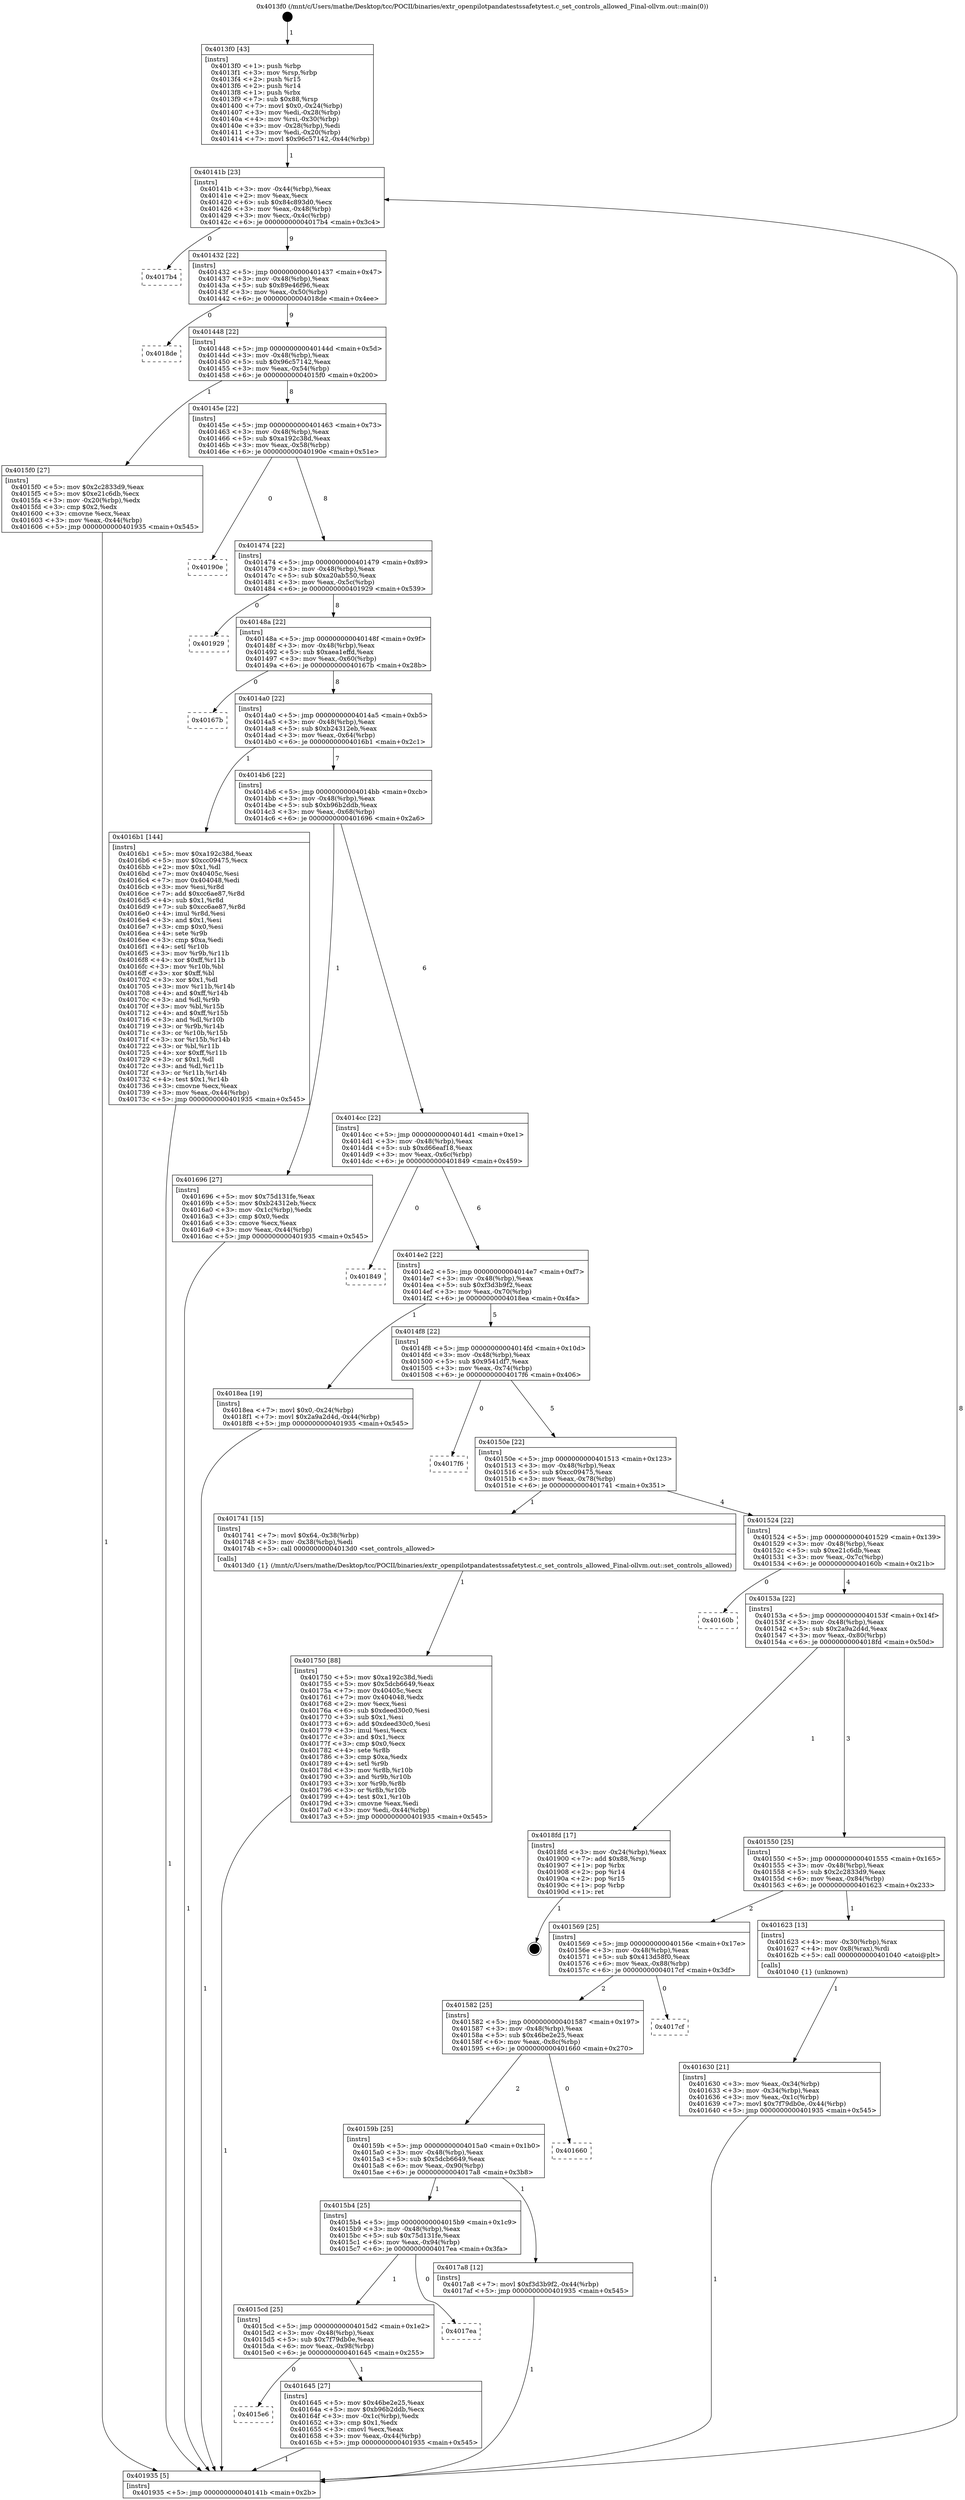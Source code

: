 digraph "0x4013f0" {
  label = "0x4013f0 (/mnt/c/Users/mathe/Desktop/tcc/POCII/binaries/extr_openpilotpandatestssafetytest.c_set_controls_allowed_Final-ollvm.out::main(0))"
  labelloc = "t"
  node[shape=record]

  Entry [label="",width=0.3,height=0.3,shape=circle,fillcolor=black,style=filled]
  "0x40141b" [label="{
     0x40141b [23]\l
     | [instrs]\l
     &nbsp;&nbsp;0x40141b \<+3\>: mov -0x44(%rbp),%eax\l
     &nbsp;&nbsp;0x40141e \<+2\>: mov %eax,%ecx\l
     &nbsp;&nbsp;0x401420 \<+6\>: sub $0x84c893d0,%ecx\l
     &nbsp;&nbsp;0x401426 \<+3\>: mov %eax,-0x48(%rbp)\l
     &nbsp;&nbsp;0x401429 \<+3\>: mov %ecx,-0x4c(%rbp)\l
     &nbsp;&nbsp;0x40142c \<+6\>: je 00000000004017b4 \<main+0x3c4\>\l
  }"]
  "0x4017b4" [label="{
     0x4017b4\l
  }", style=dashed]
  "0x401432" [label="{
     0x401432 [22]\l
     | [instrs]\l
     &nbsp;&nbsp;0x401432 \<+5\>: jmp 0000000000401437 \<main+0x47\>\l
     &nbsp;&nbsp;0x401437 \<+3\>: mov -0x48(%rbp),%eax\l
     &nbsp;&nbsp;0x40143a \<+5\>: sub $0x89e46f96,%eax\l
     &nbsp;&nbsp;0x40143f \<+3\>: mov %eax,-0x50(%rbp)\l
     &nbsp;&nbsp;0x401442 \<+6\>: je 00000000004018de \<main+0x4ee\>\l
  }"]
  Exit [label="",width=0.3,height=0.3,shape=circle,fillcolor=black,style=filled,peripheries=2]
  "0x4018de" [label="{
     0x4018de\l
  }", style=dashed]
  "0x401448" [label="{
     0x401448 [22]\l
     | [instrs]\l
     &nbsp;&nbsp;0x401448 \<+5\>: jmp 000000000040144d \<main+0x5d\>\l
     &nbsp;&nbsp;0x40144d \<+3\>: mov -0x48(%rbp),%eax\l
     &nbsp;&nbsp;0x401450 \<+5\>: sub $0x96c57142,%eax\l
     &nbsp;&nbsp;0x401455 \<+3\>: mov %eax,-0x54(%rbp)\l
     &nbsp;&nbsp;0x401458 \<+6\>: je 00000000004015f0 \<main+0x200\>\l
  }"]
  "0x401750" [label="{
     0x401750 [88]\l
     | [instrs]\l
     &nbsp;&nbsp;0x401750 \<+5\>: mov $0xa192c38d,%edi\l
     &nbsp;&nbsp;0x401755 \<+5\>: mov $0x5dcb6649,%eax\l
     &nbsp;&nbsp;0x40175a \<+7\>: mov 0x40405c,%ecx\l
     &nbsp;&nbsp;0x401761 \<+7\>: mov 0x404048,%edx\l
     &nbsp;&nbsp;0x401768 \<+2\>: mov %ecx,%esi\l
     &nbsp;&nbsp;0x40176a \<+6\>: sub $0xdeed30c0,%esi\l
     &nbsp;&nbsp;0x401770 \<+3\>: sub $0x1,%esi\l
     &nbsp;&nbsp;0x401773 \<+6\>: add $0xdeed30c0,%esi\l
     &nbsp;&nbsp;0x401779 \<+3\>: imul %esi,%ecx\l
     &nbsp;&nbsp;0x40177c \<+3\>: and $0x1,%ecx\l
     &nbsp;&nbsp;0x40177f \<+3\>: cmp $0x0,%ecx\l
     &nbsp;&nbsp;0x401782 \<+4\>: sete %r8b\l
     &nbsp;&nbsp;0x401786 \<+3\>: cmp $0xa,%edx\l
     &nbsp;&nbsp;0x401789 \<+4\>: setl %r9b\l
     &nbsp;&nbsp;0x40178d \<+3\>: mov %r8b,%r10b\l
     &nbsp;&nbsp;0x401790 \<+3\>: and %r9b,%r10b\l
     &nbsp;&nbsp;0x401793 \<+3\>: xor %r9b,%r8b\l
     &nbsp;&nbsp;0x401796 \<+3\>: or %r8b,%r10b\l
     &nbsp;&nbsp;0x401799 \<+4\>: test $0x1,%r10b\l
     &nbsp;&nbsp;0x40179d \<+3\>: cmovne %eax,%edi\l
     &nbsp;&nbsp;0x4017a0 \<+3\>: mov %edi,-0x44(%rbp)\l
     &nbsp;&nbsp;0x4017a3 \<+5\>: jmp 0000000000401935 \<main+0x545\>\l
  }"]
  "0x4015f0" [label="{
     0x4015f0 [27]\l
     | [instrs]\l
     &nbsp;&nbsp;0x4015f0 \<+5\>: mov $0x2c2833d9,%eax\l
     &nbsp;&nbsp;0x4015f5 \<+5\>: mov $0xe21c6db,%ecx\l
     &nbsp;&nbsp;0x4015fa \<+3\>: mov -0x20(%rbp),%edx\l
     &nbsp;&nbsp;0x4015fd \<+3\>: cmp $0x2,%edx\l
     &nbsp;&nbsp;0x401600 \<+3\>: cmovne %ecx,%eax\l
     &nbsp;&nbsp;0x401603 \<+3\>: mov %eax,-0x44(%rbp)\l
     &nbsp;&nbsp;0x401606 \<+5\>: jmp 0000000000401935 \<main+0x545\>\l
  }"]
  "0x40145e" [label="{
     0x40145e [22]\l
     | [instrs]\l
     &nbsp;&nbsp;0x40145e \<+5\>: jmp 0000000000401463 \<main+0x73\>\l
     &nbsp;&nbsp;0x401463 \<+3\>: mov -0x48(%rbp),%eax\l
     &nbsp;&nbsp;0x401466 \<+5\>: sub $0xa192c38d,%eax\l
     &nbsp;&nbsp;0x40146b \<+3\>: mov %eax,-0x58(%rbp)\l
     &nbsp;&nbsp;0x40146e \<+6\>: je 000000000040190e \<main+0x51e\>\l
  }"]
  "0x401935" [label="{
     0x401935 [5]\l
     | [instrs]\l
     &nbsp;&nbsp;0x401935 \<+5\>: jmp 000000000040141b \<main+0x2b\>\l
  }"]
  "0x4013f0" [label="{
     0x4013f0 [43]\l
     | [instrs]\l
     &nbsp;&nbsp;0x4013f0 \<+1\>: push %rbp\l
     &nbsp;&nbsp;0x4013f1 \<+3\>: mov %rsp,%rbp\l
     &nbsp;&nbsp;0x4013f4 \<+2\>: push %r15\l
     &nbsp;&nbsp;0x4013f6 \<+2\>: push %r14\l
     &nbsp;&nbsp;0x4013f8 \<+1\>: push %rbx\l
     &nbsp;&nbsp;0x4013f9 \<+7\>: sub $0x88,%rsp\l
     &nbsp;&nbsp;0x401400 \<+7\>: movl $0x0,-0x24(%rbp)\l
     &nbsp;&nbsp;0x401407 \<+3\>: mov %edi,-0x28(%rbp)\l
     &nbsp;&nbsp;0x40140a \<+4\>: mov %rsi,-0x30(%rbp)\l
     &nbsp;&nbsp;0x40140e \<+3\>: mov -0x28(%rbp),%edi\l
     &nbsp;&nbsp;0x401411 \<+3\>: mov %edi,-0x20(%rbp)\l
     &nbsp;&nbsp;0x401414 \<+7\>: movl $0x96c57142,-0x44(%rbp)\l
  }"]
  "0x4015e6" [label="{
     0x4015e6\l
  }", style=dashed]
  "0x40190e" [label="{
     0x40190e\l
  }", style=dashed]
  "0x401474" [label="{
     0x401474 [22]\l
     | [instrs]\l
     &nbsp;&nbsp;0x401474 \<+5\>: jmp 0000000000401479 \<main+0x89\>\l
     &nbsp;&nbsp;0x401479 \<+3\>: mov -0x48(%rbp),%eax\l
     &nbsp;&nbsp;0x40147c \<+5\>: sub $0xa20ab550,%eax\l
     &nbsp;&nbsp;0x401481 \<+3\>: mov %eax,-0x5c(%rbp)\l
     &nbsp;&nbsp;0x401484 \<+6\>: je 0000000000401929 \<main+0x539\>\l
  }"]
  "0x401645" [label="{
     0x401645 [27]\l
     | [instrs]\l
     &nbsp;&nbsp;0x401645 \<+5\>: mov $0x46be2e25,%eax\l
     &nbsp;&nbsp;0x40164a \<+5\>: mov $0xb96b2ddb,%ecx\l
     &nbsp;&nbsp;0x40164f \<+3\>: mov -0x1c(%rbp),%edx\l
     &nbsp;&nbsp;0x401652 \<+3\>: cmp $0x1,%edx\l
     &nbsp;&nbsp;0x401655 \<+3\>: cmovl %ecx,%eax\l
     &nbsp;&nbsp;0x401658 \<+3\>: mov %eax,-0x44(%rbp)\l
     &nbsp;&nbsp;0x40165b \<+5\>: jmp 0000000000401935 \<main+0x545\>\l
  }"]
  "0x401929" [label="{
     0x401929\l
  }", style=dashed]
  "0x40148a" [label="{
     0x40148a [22]\l
     | [instrs]\l
     &nbsp;&nbsp;0x40148a \<+5\>: jmp 000000000040148f \<main+0x9f\>\l
     &nbsp;&nbsp;0x40148f \<+3\>: mov -0x48(%rbp),%eax\l
     &nbsp;&nbsp;0x401492 \<+5\>: sub $0xaea1effd,%eax\l
     &nbsp;&nbsp;0x401497 \<+3\>: mov %eax,-0x60(%rbp)\l
     &nbsp;&nbsp;0x40149a \<+6\>: je 000000000040167b \<main+0x28b\>\l
  }"]
  "0x4015cd" [label="{
     0x4015cd [25]\l
     | [instrs]\l
     &nbsp;&nbsp;0x4015cd \<+5\>: jmp 00000000004015d2 \<main+0x1e2\>\l
     &nbsp;&nbsp;0x4015d2 \<+3\>: mov -0x48(%rbp),%eax\l
     &nbsp;&nbsp;0x4015d5 \<+5\>: sub $0x7f79db0e,%eax\l
     &nbsp;&nbsp;0x4015da \<+6\>: mov %eax,-0x98(%rbp)\l
     &nbsp;&nbsp;0x4015e0 \<+6\>: je 0000000000401645 \<main+0x255\>\l
  }"]
  "0x40167b" [label="{
     0x40167b\l
  }", style=dashed]
  "0x4014a0" [label="{
     0x4014a0 [22]\l
     | [instrs]\l
     &nbsp;&nbsp;0x4014a0 \<+5\>: jmp 00000000004014a5 \<main+0xb5\>\l
     &nbsp;&nbsp;0x4014a5 \<+3\>: mov -0x48(%rbp),%eax\l
     &nbsp;&nbsp;0x4014a8 \<+5\>: sub $0xb24312eb,%eax\l
     &nbsp;&nbsp;0x4014ad \<+3\>: mov %eax,-0x64(%rbp)\l
     &nbsp;&nbsp;0x4014b0 \<+6\>: je 00000000004016b1 \<main+0x2c1\>\l
  }"]
  "0x4017ea" [label="{
     0x4017ea\l
  }", style=dashed]
  "0x4016b1" [label="{
     0x4016b1 [144]\l
     | [instrs]\l
     &nbsp;&nbsp;0x4016b1 \<+5\>: mov $0xa192c38d,%eax\l
     &nbsp;&nbsp;0x4016b6 \<+5\>: mov $0xcc09475,%ecx\l
     &nbsp;&nbsp;0x4016bb \<+2\>: mov $0x1,%dl\l
     &nbsp;&nbsp;0x4016bd \<+7\>: mov 0x40405c,%esi\l
     &nbsp;&nbsp;0x4016c4 \<+7\>: mov 0x404048,%edi\l
     &nbsp;&nbsp;0x4016cb \<+3\>: mov %esi,%r8d\l
     &nbsp;&nbsp;0x4016ce \<+7\>: add $0xcc6ae87,%r8d\l
     &nbsp;&nbsp;0x4016d5 \<+4\>: sub $0x1,%r8d\l
     &nbsp;&nbsp;0x4016d9 \<+7\>: sub $0xcc6ae87,%r8d\l
     &nbsp;&nbsp;0x4016e0 \<+4\>: imul %r8d,%esi\l
     &nbsp;&nbsp;0x4016e4 \<+3\>: and $0x1,%esi\l
     &nbsp;&nbsp;0x4016e7 \<+3\>: cmp $0x0,%esi\l
     &nbsp;&nbsp;0x4016ea \<+4\>: sete %r9b\l
     &nbsp;&nbsp;0x4016ee \<+3\>: cmp $0xa,%edi\l
     &nbsp;&nbsp;0x4016f1 \<+4\>: setl %r10b\l
     &nbsp;&nbsp;0x4016f5 \<+3\>: mov %r9b,%r11b\l
     &nbsp;&nbsp;0x4016f8 \<+4\>: xor $0xff,%r11b\l
     &nbsp;&nbsp;0x4016fc \<+3\>: mov %r10b,%bl\l
     &nbsp;&nbsp;0x4016ff \<+3\>: xor $0xff,%bl\l
     &nbsp;&nbsp;0x401702 \<+3\>: xor $0x1,%dl\l
     &nbsp;&nbsp;0x401705 \<+3\>: mov %r11b,%r14b\l
     &nbsp;&nbsp;0x401708 \<+4\>: and $0xff,%r14b\l
     &nbsp;&nbsp;0x40170c \<+3\>: and %dl,%r9b\l
     &nbsp;&nbsp;0x40170f \<+3\>: mov %bl,%r15b\l
     &nbsp;&nbsp;0x401712 \<+4\>: and $0xff,%r15b\l
     &nbsp;&nbsp;0x401716 \<+3\>: and %dl,%r10b\l
     &nbsp;&nbsp;0x401719 \<+3\>: or %r9b,%r14b\l
     &nbsp;&nbsp;0x40171c \<+3\>: or %r10b,%r15b\l
     &nbsp;&nbsp;0x40171f \<+3\>: xor %r15b,%r14b\l
     &nbsp;&nbsp;0x401722 \<+3\>: or %bl,%r11b\l
     &nbsp;&nbsp;0x401725 \<+4\>: xor $0xff,%r11b\l
     &nbsp;&nbsp;0x401729 \<+3\>: or $0x1,%dl\l
     &nbsp;&nbsp;0x40172c \<+3\>: and %dl,%r11b\l
     &nbsp;&nbsp;0x40172f \<+3\>: or %r11b,%r14b\l
     &nbsp;&nbsp;0x401732 \<+4\>: test $0x1,%r14b\l
     &nbsp;&nbsp;0x401736 \<+3\>: cmovne %ecx,%eax\l
     &nbsp;&nbsp;0x401739 \<+3\>: mov %eax,-0x44(%rbp)\l
     &nbsp;&nbsp;0x40173c \<+5\>: jmp 0000000000401935 \<main+0x545\>\l
  }"]
  "0x4014b6" [label="{
     0x4014b6 [22]\l
     | [instrs]\l
     &nbsp;&nbsp;0x4014b6 \<+5\>: jmp 00000000004014bb \<main+0xcb\>\l
     &nbsp;&nbsp;0x4014bb \<+3\>: mov -0x48(%rbp),%eax\l
     &nbsp;&nbsp;0x4014be \<+5\>: sub $0xb96b2ddb,%eax\l
     &nbsp;&nbsp;0x4014c3 \<+3\>: mov %eax,-0x68(%rbp)\l
     &nbsp;&nbsp;0x4014c6 \<+6\>: je 0000000000401696 \<main+0x2a6\>\l
  }"]
  "0x4015b4" [label="{
     0x4015b4 [25]\l
     | [instrs]\l
     &nbsp;&nbsp;0x4015b4 \<+5\>: jmp 00000000004015b9 \<main+0x1c9\>\l
     &nbsp;&nbsp;0x4015b9 \<+3\>: mov -0x48(%rbp),%eax\l
     &nbsp;&nbsp;0x4015bc \<+5\>: sub $0x75d131fe,%eax\l
     &nbsp;&nbsp;0x4015c1 \<+6\>: mov %eax,-0x94(%rbp)\l
     &nbsp;&nbsp;0x4015c7 \<+6\>: je 00000000004017ea \<main+0x3fa\>\l
  }"]
  "0x401696" [label="{
     0x401696 [27]\l
     | [instrs]\l
     &nbsp;&nbsp;0x401696 \<+5\>: mov $0x75d131fe,%eax\l
     &nbsp;&nbsp;0x40169b \<+5\>: mov $0xb24312eb,%ecx\l
     &nbsp;&nbsp;0x4016a0 \<+3\>: mov -0x1c(%rbp),%edx\l
     &nbsp;&nbsp;0x4016a3 \<+3\>: cmp $0x0,%edx\l
     &nbsp;&nbsp;0x4016a6 \<+3\>: cmove %ecx,%eax\l
     &nbsp;&nbsp;0x4016a9 \<+3\>: mov %eax,-0x44(%rbp)\l
     &nbsp;&nbsp;0x4016ac \<+5\>: jmp 0000000000401935 \<main+0x545\>\l
  }"]
  "0x4014cc" [label="{
     0x4014cc [22]\l
     | [instrs]\l
     &nbsp;&nbsp;0x4014cc \<+5\>: jmp 00000000004014d1 \<main+0xe1\>\l
     &nbsp;&nbsp;0x4014d1 \<+3\>: mov -0x48(%rbp),%eax\l
     &nbsp;&nbsp;0x4014d4 \<+5\>: sub $0xd66eaf18,%eax\l
     &nbsp;&nbsp;0x4014d9 \<+3\>: mov %eax,-0x6c(%rbp)\l
     &nbsp;&nbsp;0x4014dc \<+6\>: je 0000000000401849 \<main+0x459\>\l
  }"]
  "0x4017a8" [label="{
     0x4017a8 [12]\l
     | [instrs]\l
     &nbsp;&nbsp;0x4017a8 \<+7\>: movl $0xf3d3b9f2,-0x44(%rbp)\l
     &nbsp;&nbsp;0x4017af \<+5\>: jmp 0000000000401935 \<main+0x545\>\l
  }"]
  "0x401849" [label="{
     0x401849\l
  }", style=dashed]
  "0x4014e2" [label="{
     0x4014e2 [22]\l
     | [instrs]\l
     &nbsp;&nbsp;0x4014e2 \<+5\>: jmp 00000000004014e7 \<main+0xf7\>\l
     &nbsp;&nbsp;0x4014e7 \<+3\>: mov -0x48(%rbp),%eax\l
     &nbsp;&nbsp;0x4014ea \<+5\>: sub $0xf3d3b9f2,%eax\l
     &nbsp;&nbsp;0x4014ef \<+3\>: mov %eax,-0x70(%rbp)\l
     &nbsp;&nbsp;0x4014f2 \<+6\>: je 00000000004018ea \<main+0x4fa\>\l
  }"]
  "0x40159b" [label="{
     0x40159b [25]\l
     | [instrs]\l
     &nbsp;&nbsp;0x40159b \<+5\>: jmp 00000000004015a0 \<main+0x1b0\>\l
     &nbsp;&nbsp;0x4015a0 \<+3\>: mov -0x48(%rbp),%eax\l
     &nbsp;&nbsp;0x4015a3 \<+5\>: sub $0x5dcb6649,%eax\l
     &nbsp;&nbsp;0x4015a8 \<+6\>: mov %eax,-0x90(%rbp)\l
     &nbsp;&nbsp;0x4015ae \<+6\>: je 00000000004017a8 \<main+0x3b8\>\l
  }"]
  "0x4018ea" [label="{
     0x4018ea [19]\l
     | [instrs]\l
     &nbsp;&nbsp;0x4018ea \<+7\>: movl $0x0,-0x24(%rbp)\l
     &nbsp;&nbsp;0x4018f1 \<+7\>: movl $0x2a9a2d4d,-0x44(%rbp)\l
     &nbsp;&nbsp;0x4018f8 \<+5\>: jmp 0000000000401935 \<main+0x545\>\l
  }"]
  "0x4014f8" [label="{
     0x4014f8 [22]\l
     | [instrs]\l
     &nbsp;&nbsp;0x4014f8 \<+5\>: jmp 00000000004014fd \<main+0x10d\>\l
     &nbsp;&nbsp;0x4014fd \<+3\>: mov -0x48(%rbp),%eax\l
     &nbsp;&nbsp;0x401500 \<+5\>: sub $0x9541df7,%eax\l
     &nbsp;&nbsp;0x401505 \<+3\>: mov %eax,-0x74(%rbp)\l
     &nbsp;&nbsp;0x401508 \<+6\>: je 00000000004017f6 \<main+0x406\>\l
  }"]
  "0x401660" [label="{
     0x401660\l
  }", style=dashed]
  "0x4017f6" [label="{
     0x4017f6\l
  }", style=dashed]
  "0x40150e" [label="{
     0x40150e [22]\l
     | [instrs]\l
     &nbsp;&nbsp;0x40150e \<+5\>: jmp 0000000000401513 \<main+0x123\>\l
     &nbsp;&nbsp;0x401513 \<+3\>: mov -0x48(%rbp),%eax\l
     &nbsp;&nbsp;0x401516 \<+5\>: sub $0xcc09475,%eax\l
     &nbsp;&nbsp;0x40151b \<+3\>: mov %eax,-0x78(%rbp)\l
     &nbsp;&nbsp;0x40151e \<+6\>: je 0000000000401741 \<main+0x351\>\l
  }"]
  "0x401582" [label="{
     0x401582 [25]\l
     | [instrs]\l
     &nbsp;&nbsp;0x401582 \<+5\>: jmp 0000000000401587 \<main+0x197\>\l
     &nbsp;&nbsp;0x401587 \<+3\>: mov -0x48(%rbp),%eax\l
     &nbsp;&nbsp;0x40158a \<+5\>: sub $0x46be2e25,%eax\l
     &nbsp;&nbsp;0x40158f \<+6\>: mov %eax,-0x8c(%rbp)\l
     &nbsp;&nbsp;0x401595 \<+6\>: je 0000000000401660 \<main+0x270\>\l
  }"]
  "0x401741" [label="{
     0x401741 [15]\l
     | [instrs]\l
     &nbsp;&nbsp;0x401741 \<+7\>: movl $0x64,-0x38(%rbp)\l
     &nbsp;&nbsp;0x401748 \<+3\>: mov -0x38(%rbp),%edi\l
     &nbsp;&nbsp;0x40174b \<+5\>: call 00000000004013d0 \<set_controls_allowed\>\l
     | [calls]\l
     &nbsp;&nbsp;0x4013d0 \{1\} (/mnt/c/Users/mathe/Desktop/tcc/POCII/binaries/extr_openpilotpandatestssafetytest.c_set_controls_allowed_Final-ollvm.out::set_controls_allowed)\l
  }"]
  "0x401524" [label="{
     0x401524 [22]\l
     | [instrs]\l
     &nbsp;&nbsp;0x401524 \<+5\>: jmp 0000000000401529 \<main+0x139\>\l
     &nbsp;&nbsp;0x401529 \<+3\>: mov -0x48(%rbp),%eax\l
     &nbsp;&nbsp;0x40152c \<+5\>: sub $0xe21c6db,%eax\l
     &nbsp;&nbsp;0x401531 \<+3\>: mov %eax,-0x7c(%rbp)\l
     &nbsp;&nbsp;0x401534 \<+6\>: je 000000000040160b \<main+0x21b\>\l
  }"]
  "0x4017cf" [label="{
     0x4017cf\l
  }", style=dashed]
  "0x40160b" [label="{
     0x40160b\l
  }", style=dashed]
  "0x40153a" [label="{
     0x40153a [22]\l
     | [instrs]\l
     &nbsp;&nbsp;0x40153a \<+5\>: jmp 000000000040153f \<main+0x14f\>\l
     &nbsp;&nbsp;0x40153f \<+3\>: mov -0x48(%rbp),%eax\l
     &nbsp;&nbsp;0x401542 \<+5\>: sub $0x2a9a2d4d,%eax\l
     &nbsp;&nbsp;0x401547 \<+3\>: mov %eax,-0x80(%rbp)\l
     &nbsp;&nbsp;0x40154a \<+6\>: je 00000000004018fd \<main+0x50d\>\l
  }"]
  "0x401630" [label="{
     0x401630 [21]\l
     | [instrs]\l
     &nbsp;&nbsp;0x401630 \<+3\>: mov %eax,-0x34(%rbp)\l
     &nbsp;&nbsp;0x401633 \<+3\>: mov -0x34(%rbp),%eax\l
     &nbsp;&nbsp;0x401636 \<+3\>: mov %eax,-0x1c(%rbp)\l
     &nbsp;&nbsp;0x401639 \<+7\>: movl $0x7f79db0e,-0x44(%rbp)\l
     &nbsp;&nbsp;0x401640 \<+5\>: jmp 0000000000401935 \<main+0x545\>\l
  }"]
  "0x4018fd" [label="{
     0x4018fd [17]\l
     | [instrs]\l
     &nbsp;&nbsp;0x4018fd \<+3\>: mov -0x24(%rbp),%eax\l
     &nbsp;&nbsp;0x401900 \<+7\>: add $0x88,%rsp\l
     &nbsp;&nbsp;0x401907 \<+1\>: pop %rbx\l
     &nbsp;&nbsp;0x401908 \<+2\>: pop %r14\l
     &nbsp;&nbsp;0x40190a \<+2\>: pop %r15\l
     &nbsp;&nbsp;0x40190c \<+1\>: pop %rbp\l
     &nbsp;&nbsp;0x40190d \<+1\>: ret\l
  }"]
  "0x401550" [label="{
     0x401550 [25]\l
     | [instrs]\l
     &nbsp;&nbsp;0x401550 \<+5\>: jmp 0000000000401555 \<main+0x165\>\l
     &nbsp;&nbsp;0x401555 \<+3\>: mov -0x48(%rbp),%eax\l
     &nbsp;&nbsp;0x401558 \<+5\>: sub $0x2c2833d9,%eax\l
     &nbsp;&nbsp;0x40155d \<+6\>: mov %eax,-0x84(%rbp)\l
     &nbsp;&nbsp;0x401563 \<+6\>: je 0000000000401623 \<main+0x233\>\l
  }"]
  "0x401569" [label="{
     0x401569 [25]\l
     | [instrs]\l
     &nbsp;&nbsp;0x401569 \<+5\>: jmp 000000000040156e \<main+0x17e\>\l
     &nbsp;&nbsp;0x40156e \<+3\>: mov -0x48(%rbp),%eax\l
     &nbsp;&nbsp;0x401571 \<+5\>: sub $0x413d58f0,%eax\l
     &nbsp;&nbsp;0x401576 \<+6\>: mov %eax,-0x88(%rbp)\l
     &nbsp;&nbsp;0x40157c \<+6\>: je 00000000004017cf \<main+0x3df\>\l
  }"]
  "0x401623" [label="{
     0x401623 [13]\l
     | [instrs]\l
     &nbsp;&nbsp;0x401623 \<+4\>: mov -0x30(%rbp),%rax\l
     &nbsp;&nbsp;0x401627 \<+4\>: mov 0x8(%rax),%rdi\l
     &nbsp;&nbsp;0x40162b \<+5\>: call 0000000000401040 \<atoi@plt\>\l
     | [calls]\l
     &nbsp;&nbsp;0x401040 \{1\} (unknown)\l
  }"]
  Entry -> "0x4013f0" [label=" 1"]
  "0x40141b" -> "0x4017b4" [label=" 0"]
  "0x40141b" -> "0x401432" [label=" 9"]
  "0x4018fd" -> Exit [label=" 1"]
  "0x401432" -> "0x4018de" [label=" 0"]
  "0x401432" -> "0x401448" [label=" 9"]
  "0x4018ea" -> "0x401935" [label=" 1"]
  "0x401448" -> "0x4015f0" [label=" 1"]
  "0x401448" -> "0x40145e" [label=" 8"]
  "0x4015f0" -> "0x401935" [label=" 1"]
  "0x4013f0" -> "0x40141b" [label=" 1"]
  "0x401935" -> "0x40141b" [label=" 8"]
  "0x4017a8" -> "0x401935" [label=" 1"]
  "0x40145e" -> "0x40190e" [label=" 0"]
  "0x40145e" -> "0x401474" [label=" 8"]
  "0x401750" -> "0x401935" [label=" 1"]
  "0x401474" -> "0x401929" [label=" 0"]
  "0x401474" -> "0x40148a" [label=" 8"]
  "0x401741" -> "0x401750" [label=" 1"]
  "0x40148a" -> "0x40167b" [label=" 0"]
  "0x40148a" -> "0x4014a0" [label=" 8"]
  "0x401696" -> "0x401935" [label=" 1"]
  "0x4014a0" -> "0x4016b1" [label=" 1"]
  "0x4014a0" -> "0x4014b6" [label=" 7"]
  "0x401645" -> "0x401935" [label=" 1"]
  "0x4014b6" -> "0x401696" [label=" 1"]
  "0x4014b6" -> "0x4014cc" [label=" 6"]
  "0x4015cd" -> "0x401645" [label=" 1"]
  "0x4014cc" -> "0x401849" [label=" 0"]
  "0x4014cc" -> "0x4014e2" [label=" 6"]
  "0x4016b1" -> "0x401935" [label=" 1"]
  "0x4014e2" -> "0x4018ea" [label=" 1"]
  "0x4014e2" -> "0x4014f8" [label=" 5"]
  "0x4015b4" -> "0x4017ea" [label=" 0"]
  "0x4014f8" -> "0x4017f6" [label=" 0"]
  "0x4014f8" -> "0x40150e" [label=" 5"]
  "0x4015cd" -> "0x4015e6" [label=" 0"]
  "0x40150e" -> "0x401741" [label=" 1"]
  "0x40150e" -> "0x401524" [label=" 4"]
  "0x40159b" -> "0x4017a8" [label=" 1"]
  "0x401524" -> "0x40160b" [label=" 0"]
  "0x401524" -> "0x40153a" [label=" 4"]
  "0x4015b4" -> "0x4015cd" [label=" 1"]
  "0x40153a" -> "0x4018fd" [label=" 1"]
  "0x40153a" -> "0x401550" [label=" 3"]
  "0x401582" -> "0x401660" [label=" 0"]
  "0x401550" -> "0x401623" [label=" 1"]
  "0x401550" -> "0x401569" [label=" 2"]
  "0x401623" -> "0x401630" [label=" 1"]
  "0x401630" -> "0x401935" [label=" 1"]
  "0x401582" -> "0x40159b" [label=" 2"]
  "0x401569" -> "0x4017cf" [label=" 0"]
  "0x401569" -> "0x401582" [label=" 2"]
  "0x40159b" -> "0x4015b4" [label=" 1"]
}
